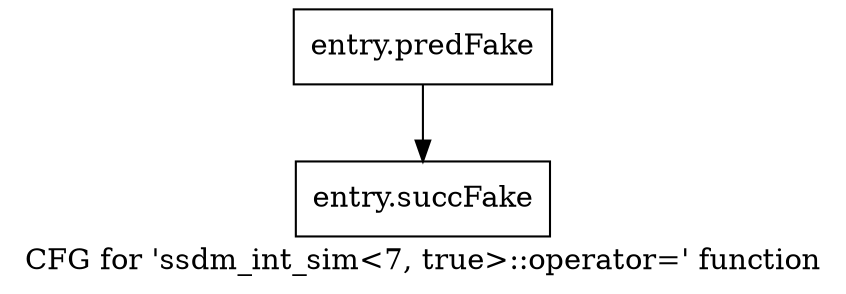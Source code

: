 digraph "CFG for 'ssdm_int_sim\<7, true\>::operator=' function" {
	label="CFG for 'ssdm_int_sim\<7, true\>::operator=' function";

	Node0x586dbb0 [shape=record,filename="",linenumber="",label="{entry.predFake}"];
	Node0x586dbb0 -> Node0x5b2c7b0[ callList="" memoryops="" filename="/home/omerfaruk/tools/Xilinx/Vitis_HLS/2023.2/include/etc/ap_common.h" execusionnum="0"];
	Node0x5b2c7b0 [shape=record,filename="/home/omerfaruk/tools/Xilinx/Vitis_HLS/2023.2/include/etc/ap_common.h",linenumber="657",label="{entry.succFake}"];
}
